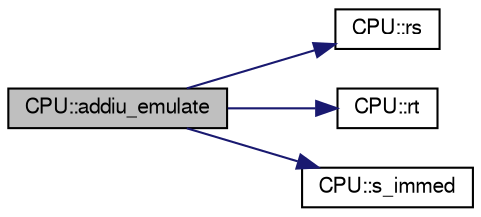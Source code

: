 digraph G
{
  edge [fontname="FreeSans",fontsize="10",labelfontname="FreeSans",labelfontsize="10"];
  node [fontname="FreeSans",fontsize="10",shape=record];
  rankdir=LR;
  Node1 [label="CPU::addiu_emulate",height=0.2,width=0.4,color="black", fillcolor="grey75", style="filled" fontcolor="black"];
  Node1 -> Node2 [color="midnightblue",fontsize="10",style="solid"];
  Node2 [label="CPU::rs",height=0.2,width=0.4,color="black", fillcolor="white", style="filled",URL="$classCPU.html#a6a41d0dbc478e502ef7cb599e52a17cc"];
  Node1 -> Node3 [color="midnightblue",fontsize="10",style="solid"];
  Node3 [label="CPU::rt",height=0.2,width=0.4,color="black", fillcolor="white", style="filled",URL="$classCPU.html#a9697aa735fc4033872a5a6702e6fb60b"];
  Node1 -> Node4 [color="midnightblue",fontsize="10",style="solid"];
  Node4 [label="CPU::s_immed",height=0.2,width=0.4,color="black", fillcolor="white", style="filled",URL="$classCPU.html#a20fac2a174c994dc0e85e3896fab07f7"];
}
